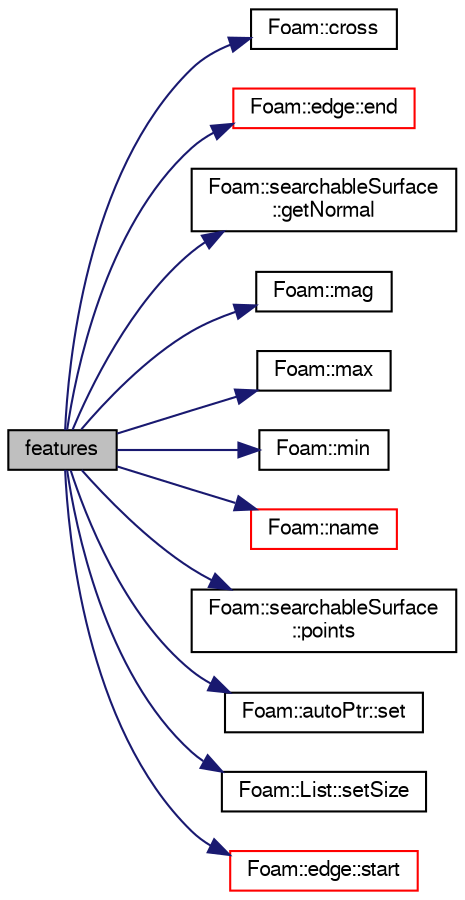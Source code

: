 digraph "features"
{
  bgcolor="transparent";
  edge [fontname="FreeSans",fontsize="10",labelfontname="FreeSans",labelfontsize="10"];
  node [fontname="FreeSans",fontsize="10",shape=record];
  rankdir="LR";
  Node27 [label="features",height=0.2,width=0.4,color="black", fillcolor="grey75", style="filled", fontcolor="black"];
  Node27 -> Node28 [color="midnightblue",fontsize="10",style="solid",fontname="FreeSans"];
  Node28 [label="Foam::cross",height=0.2,width=0.4,color="black",URL="$a21124.html#acfc273661e3566f80f644ea570c8726a"];
  Node27 -> Node29 [color="midnightblue",fontsize="10",style="solid",fontname="FreeSans"];
  Node29 [label="Foam::edge::end",height=0.2,width=0.4,color="red",URL="$a27210.html#a5ac1c619caccdf5bcf8c3d58a409849f",tooltip="Return end vertex label. "];
  Node27 -> Node31 [color="midnightblue",fontsize="10",style="solid",fontname="FreeSans"];
  Node31 [label="Foam::searchableSurface\l::getNormal",height=0.2,width=0.4,color="black",URL="$a25234.html#ac6cdeb0f4f73439c447d061b78e71e46",tooltip="From a set of points and indices get the normal. "];
  Node27 -> Node32 [color="midnightblue",fontsize="10",style="solid",fontname="FreeSans"];
  Node32 [label="Foam::mag",height=0.2,width=0.4,color="black",URL="$a21124.html#a929da2a3fdcf3dacbbe0487d3a330dae"];
  Node27 -> Node33 [color="midnightblue",fontsize="10",style="solid",fontname="FreeSans"];
  Node33 [label="Foam::max",height=0.2,width=0.4,color="black",URL="$a21124.html#ac993e906cf2774ae77e666bc24e81733"];
  Node27 -> Node34 [color="midnightblue",fontsize="10",style="solid",fontname="FreeSans"];
  Node34 [label="Foam::min",height=0.2,width=0.4,color="black",URL="$a21124.html#a253e112ad2d56d96230ff39ea7f442dc"];
  Node27 -> Node35 [color="midnightblue",fontsize="10",style="solid",fontname="FreeSans"];
  Node35 [label="Foam::name",height=0.2,width=0.4,color="red",URL="$a21124.html#adcb0df2bd4953cb6bb390272d8263c3a",tooltip="Return a string representation of a complex. "];
  Node27 -> Node38 [color="midnightblue",fontsize="10",style="solid",fontname="FreeSans"];
  Node38 [label="Foam::searchableSurface\l::points",height=0.2,width=0.4,color="black",URL="$a25234.html#a23b528d2f2916e067aaf3edcbe66ad26",tooltip="Get the points that define the surface. "];
  Node27 -> Node39 [color="midnightblue",fontsize="10",style="solid",fontname="FreeSans"];
  Node39 [label="Foam::autoPtr::set",height=0.2,width=0.4,color="black",URL="$a25958.html#ad85a031a448a1ed08529fcc000e870c2",tooltip="Set pointer to that given. "];
  Node27 -> Node40 [color="midnightblue",fontsize="10",style="solid",fontname="FreeSans"];
  Node40 [label="Foam::List::setSize",height=0.2,width=0.4,color="black",URL="$a25694.html#aedb985ffeaf1bdbfeccc2a8730405703",tooltip="Reset size of List. "];
  Node27 -> Node41 [color="midnightblue",fontsize="10",style="solid",fontname="FreeSans"];
  Node41 [label="Foam::edge::start",height=0.2,width=0.4,color="red",URL="$a27210.html#afe56bdd2031bbf8321e35e2330c0b990",tooltip="Return start vertex label. "];
}

